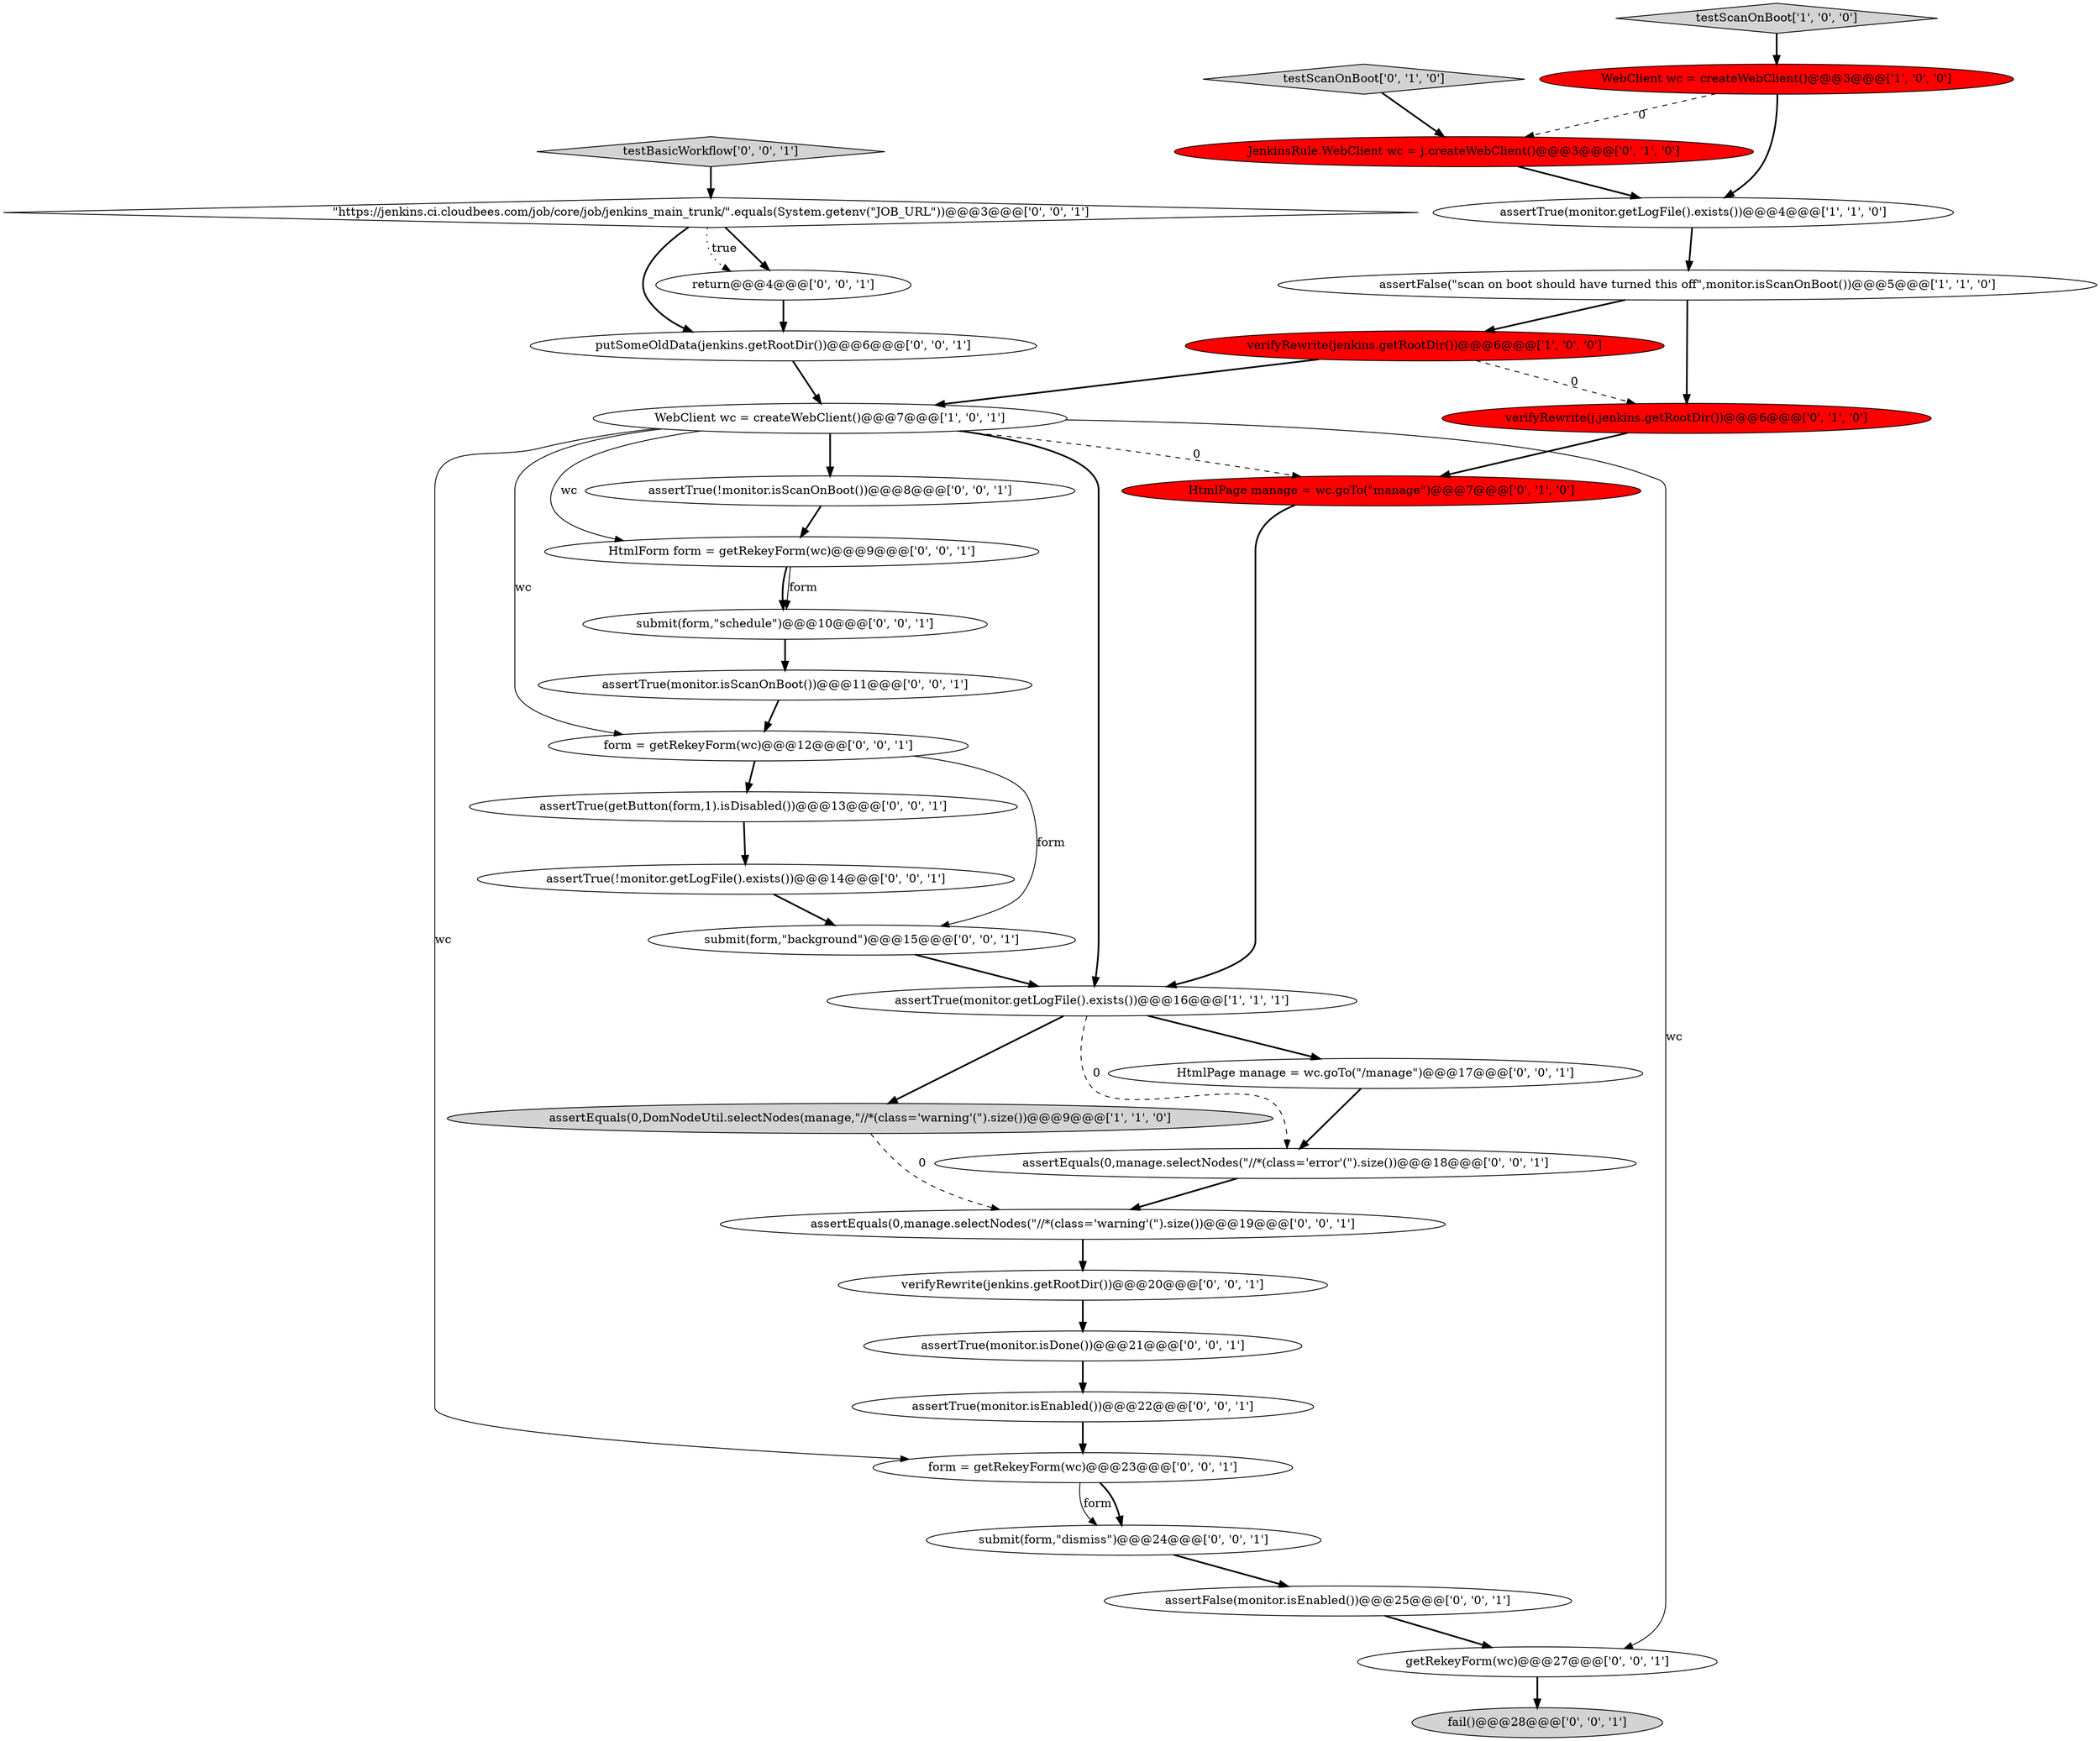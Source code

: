 digraph {
21 [style = filled, label = "assertTrue(getButton(form,1).isDisabled())@@@13@@@['0', '0', '1']", fillcolor = white, shape = ellipse image = "AAA0AAABBB3BBB"];
22 [style = filled, label = "HtmlForm form = getRekeyForm(wc)@@@9@@@['0', '0', '1']", fillcolor = white, shape = ellipse image = "AAA0AAABBB3BBB"];
30 [style = filled, label = "return@@@4@@@['0', '0', '1']", fillcolor = white, shape = ellipse image = "AAA0AAABBB3BBB"];
31 [style = filled, label = "assertTrue(monitor.isScanOnBoot())@@@11@@@['0', '0', '1']", fillcolor = white, shape = ellipse image = "AAA0AAABBB3BBB"];
15 [style = filled, label = "submit(form,\"schedule\")@@@10@@@['0', '0', '1']", fillcolor = white, shape = ellipse image = "AAA0AAABBB3BBB"];
6 [style = filled, label = "verifyRewrite(jenkins.getRootDir())@@@6@@@['1', '0', '0']", fillcolor = red, shape = ellipse image = "AAA1AAABBB1BBB"];
17 [style = filled, label = "fail()@@@28@@@['0', '0', '1']", fillcolor = lightgray, shape = ellipse image = "AAA0AAABBB3BBB"];
26 [style = filled, label = "\"https://jenkins.ci.cloudbees.com/job/core/job/jenkins_main_trunk/\".equals(System.getenv(\"JOB_URL\"))@@@3@@@['0', '0', '1']", fillcolor = white, shape = diamond image = "AAA0AAABBB3BBB"];
0 [style = filled, label = "assertTrue(monitor.getLogFile().exists())@@@16@@@['1', '1', '1']", fillcolor = white, shape = ellipse image = "AAA0AAABBB1BBB"];
9 [style = filled, label = "verifyRewrite(j.jenkins.getRootDir())@@@6@@@['0', '1', '0']", fillcolor = red, shape = ellipse image = "AAA1AAABBB2BBB"];
18 [style = filled, label = "form = getRekeyForm(wc)@@@12@@@['0', '0', '1']", fillcolor = white, shape = ellipse image = "AAA0AAABBB3BBB"];
16 [style = filled, label = "verifyRewrite(jenkins.getRootDir())@@@20@@@['0', '0', '1']", fillcolor = white, shape = ellipse image = "AAA0AAABBB3BBB"];
19 [style = filled, label = "assertTrue(!monitor.getLogFile().exists())@@@14@@@['0', '0', '1']", fillcolor = white, shape = ellipse image = "AAA0AAABBB3BBB"];
4 [style = filled, label = "assertEquals(0,DomNodeUtil.selectNodes(manage,\"//*(class='warning'(\").size())@@@9@@@['1', '1', '0']", fillcolor = lightgray, shape = ellipse image = "AAA0AAABBB1BBB"];
1 [style = filled, label = "assertFalse(\"scan on boot should have turned this off\",monitor.isScanOnBoot())@@@5@@@['1', '1', '0']", fillcolor = white, shape = ellipse image = "AAA0AAABBB1BBB"];
29 [style = filled, label = "assertEquals(0,manage.selectNodes(\"//*(class='error'(\").size())@@@18@@@['0', '0', '1']", fillcolor = white, shape = ellipse image = "AAA0AAABBB3BBB"];
14 [style = filled, label = "form = getRekeyForm(wc)@@@23@@@['0', '0', '1']", fillcolor = white, shape = ellipse image = "AAA0AAABBB3BBB"];
20 [style = filled, label = "submit(form,\"dismiss\")@@@24@@@['0', '0', '1']", fillcolor = white, shape = ellipse image = "AAA0AAABBB3BBB"];
32 [style = filled, label = "submit(form,\"background\")@@@15@@@['0', '0', '1']", fillcolor = white, shape = ellipse image = "AAA0AAABBB3BBB"];
11 [style = filled, label = "HtmlPage manage = wc.goTo(\"manage\")@@@7@@@['0', '1', '0']", fillcolor = red, shape = ellipse image = "AAA1AAABBB2BBB"];
2 [style = filled, label = "testScanOnBoot['1', '0', '0']", fillcolor = lightgray, shape = diamond image = "AAA0AAABBB1BBB"];
5 [style = filled, label = "assertTrue(monitor.getLogFile().exists())@@@4@@@['1', '1', '0']", fillcolor = white, shape = ellipse image = "AAA0AAABBB1BBB"];
24 [style = filled, label = "testBasicWorkflow['0', '0', '1']", fillcolor = lightgray, shape = diamond image = "AAA0AAABBB3BBB"];
23 [style = filled, label = "assertTrue(!monitor.isScanOnBoot())@@@8@@@['0', '0', '1']", fillcolor = white, shape = ellipse image = "AAA0AAABBB3BBB"];
3 [style = filled, label = "WebClient wc = createWebClient()@@@3@@@['1', '0', '0']", fillcolor = red, shape = ellipse image = "AAA1AAABBB1BBB"];
33 [style = filled, label = "getRekeyForm(wc)@@@27@@@['0', '0', '1']", fillcolor = white, shape = ellipse image = "AAA0AAABBB3BBB"];
34 [style = filled, label = "HtmlPage manage = wc.goTo(\"/manage\")@@@17@@@['0', '0', '1']", fillcolor = white, shape = ellipse image = "AAA0AAABBB3BBB"];
25 [style = filled, label = "putSomeOldData(jenkins.getRootDir())@@@6@@@['0', '0', '1']", fillcolor = white, shape = ellipse image = "AAA0AAABBB3BBB"];
13 [style = filled, label = "assertEquals(0,manage.selectNodes(\"//*(class='warning'(\").size())@@@19@@@['0', '0', '1']", fillcolor = white, shape = ellipse image = "AAA0AAABBB3BBB"];
10 [style = filled, label = "JenkinsRule.WebClient wc = j.createWebClient()@@@3@@@['0', '1', '0']", fillcolor = red, shape = ellipse image = "AAA1AAABBB2BBB"];
28 [style = filled, label = "assertFalse(monitor.isEnabled())@@@25@@@['0', '0', '1']", fillcolor = white, shape = ellipse image = "AAA0AAABBB3BBB"];
7 [style = filled, label = "WebClient wc = createWebClient()@@@7@@@['1', '0', '1']", fillcolor = white, shape = ellipse image = "AAA0AAABBB1BBB"];
27 [style = filled, label = "assertTrue(monitor.isEnabled())@@@22@@@['0', '0', '1']", fillcolor = white, shape = ellipse image = "AAA0AAABBB3BBB"];
12 [style = filled, label = "assertTrue(monitor.isDone())@@@21@@@['0', '0', '1']", fillcolor = white, shape = ellipse image = "AAA0AAABBB3BBB"];
8 [style = filled, label = "testScanOnBoot['0', '1', '0']", fillcolor = lightgray, shape = diamond image = "AAA0AAABBB2BBB"];
8->10 [style = bold, label=""];
34->29 [style = bold, label=""];
22->15 [style = bold, label=""];
9->11 [style = bold, label=""];
14->20 [style = solid, label="form"];
21->19 [style = bold, label=""];
27->14 [style = bold, label=""];
2->3 [style = bold, label=""];
26->25 [style = bold, label=""];
32->0 [style = bold, label=""];
20->28 [style = bold, label=""];
6->9 [style = dashed, label="0"];
7->11 [style = dashed, label="0"];
30->25 [style = bold, label=""];
31->18 [style = bold, label=""];
7->0 [style = bold, label=""];
25->7 [style = bold, label=""];
18->32 [style = solid, label="form"];
13->16 [style = bold, label=""];
1->9 [style = bold, label=""];
26->30 [style = bold, label=""];
7->22 [style = solid, label="wc"];
0->34 [style = bold, label=""];
5->1 [style = bold, label=""];
24->26 [style = bold, label=""];
3->5 [style = bold, label=""];
11->0 [style = bold, label=""];
1->6 [style = bold, label=""];
23->22 [style = bold, label=""];
19->32 [style = bold, label=""];
10->5 [style = bold, label=""];
28->33 [style = bold, label=""];
22->15 [style = solid, label="form"];
26->30 [style = dotted, label="true"];
15->31 [style = bold, label=""];
0->4 [style = bold, label=""];
7->14 [style = solid, label="wc"];
7->23 [style = bold, label=""];
7->33 [style = solid, label="wc"];
0->29 [style = dashed, label="0"];
3->10 [style = dashed, label="0"];
18->21 [style = bold, label=""];
6->7 [style = bold, label=""];
4->13 [style = dashed, label="0"];
7->18 [style = solid, label="wc"];
16->12 [style = bold, label=""];
12->27 [style = bold, label=""];
14->20 [style = bold, label=""];
33->17 [style = bold, label=""];
29->13 [style = bold, label=""];
}
